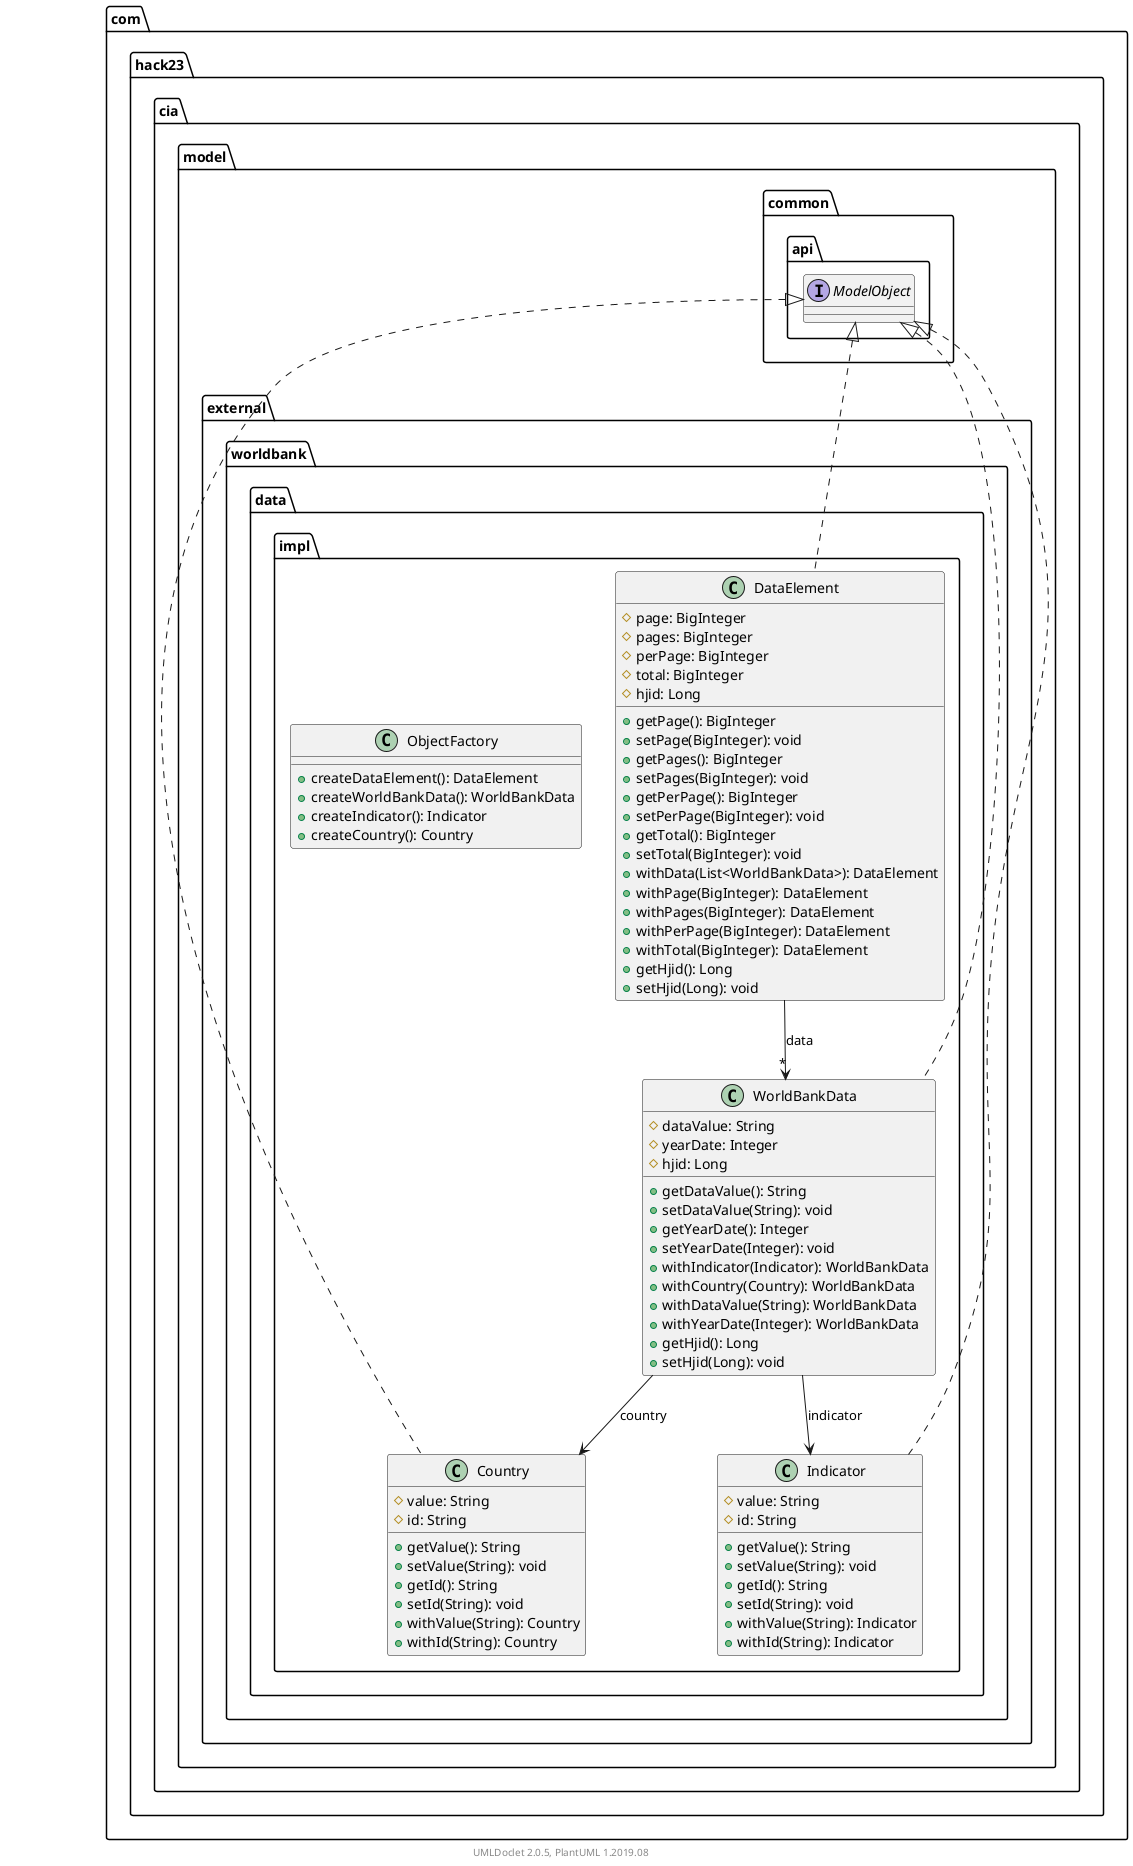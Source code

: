 @startuml
    namespace com.hack23.cia.model.external.worldbank.data.impl {

        class Country [[Country.html]] {
            #value: String
            #id: String
            +getValue(): String
            +setValue(String): void
            +getId(): String
            +setId(String): void
            +withValue(String): Country
            +withId(String): Country
        }

        class DataElement [[DataElement.html]] {
            #page: BigInteger
            #pages: BigInteger
            #perPage: BigInteger
            #total: BigInteger
            #hjid: Long
            +getPage(): BigInteger
            +setPage(BigInteger): void
            +getPages(): BigInteger
            +setPages(BigInteger): void
            +getPerPage(): BigInteger
            +setPerPage(BigInteger): void
            +getTotal(): BigInteger
            +setTotal(BigInteger): void
            +withData(List<WorldBankData>): DataElement
            +withPage(BigInteger): DataElement
            +withPages(BigInteger): DataElement
            +withPerPage(BigInteger): DataElement
            +withTotal(BigInteger): DataElement
            +getHjid(): Long
            +setHjid(Long): void
        }

        class WorldBankData [[WorldBankData.html]] {
            #dataValue: String
            #yearDate: Integer
            #hjid: Long
            +getDataValue(): String
            +setDataValue(String): void
            +getYearDate(): Integer
            +setYearDate(Integer): void
            +withIndicator(Indicator): WorldBankData
            +withCountry(Country): WorldBankData
            +withDataValue(String): WorldBankData
            +withYearDate(Integer): WorldBankData
            +getHjid(): Long
            +setHjid(Long): void
        }

        class ObjectFactory [[ObjectFactory.html]] {
            +createDataElement(): DataElement
            +createWorldBankData(): WorldBankData
            +createIndicator(): Indicator
            +createCountry(): Country
        }

        class Indicator [[Indicator.html]] {
            #value: String
            #id: String
            +getValue(): String
            +setValue(String): void
            +getId(): String
            +setId(String): void
            +withValue(String): Indicator
            +withId(String): Indicator
        }

        com.hack23.cia.model.common.api.ModelObject <|.. Country
        com.hack23.cia.model.common.api.ModelObject <|.. DataElement
        DataElement --> "*" WorldBankData: data
        com.hack23.cia.model.common.api.ModelObject <|.. WorldBankData
        WorldBankData --> Indicator: indicator
        WorldBankData --> Country: country
        com.hack23.cia.model.common.api.ModelObject <|.. Indicator
    }

    namespace com.hack23.cia.model.common.api {
        interface ModelObject
    }

    center footer UMLDoclet 2.0.5, PlantUML 1.2019.08
@enduml
